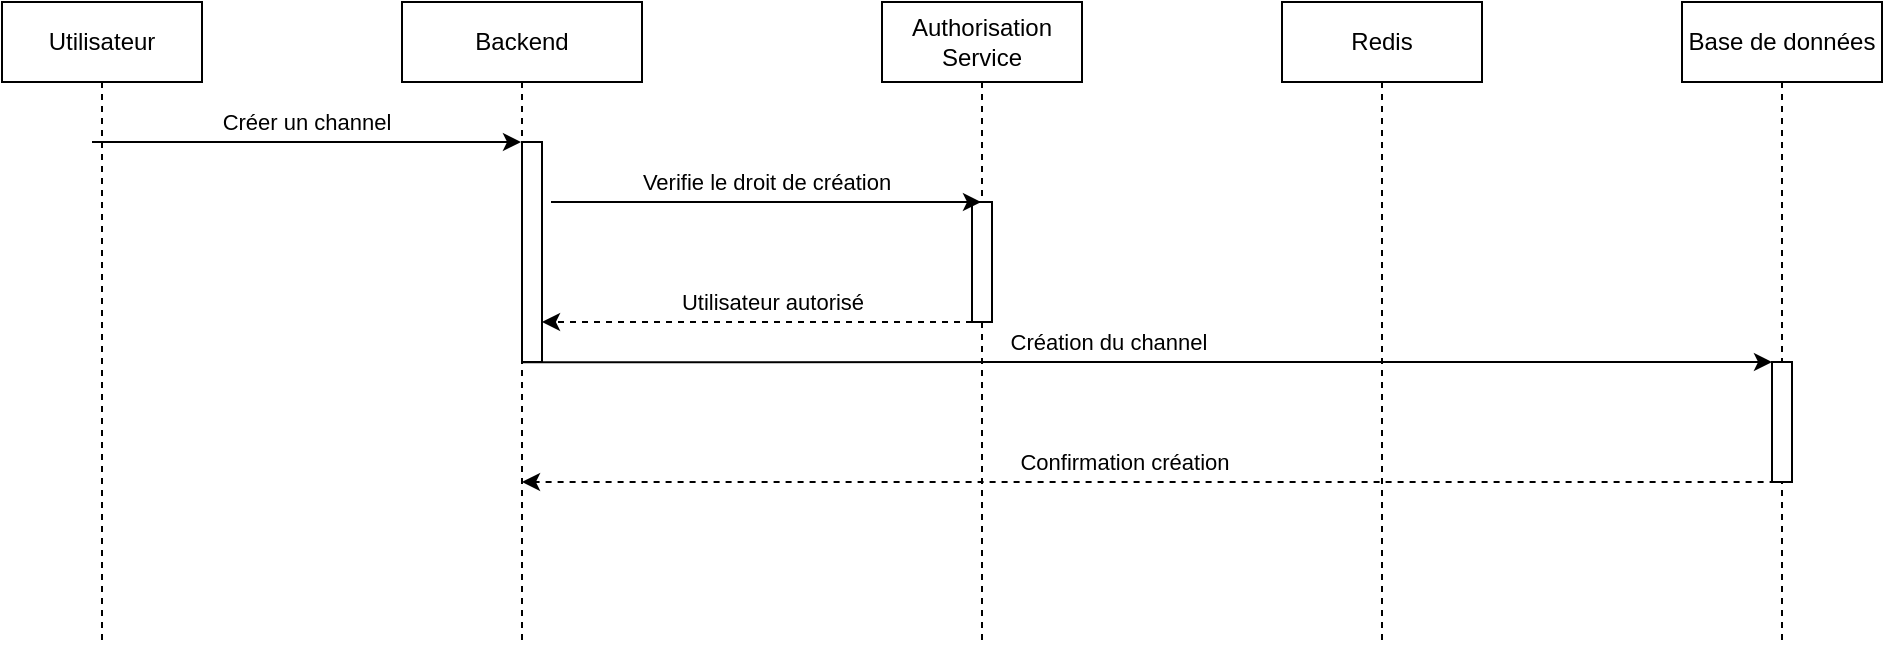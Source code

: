 <mxfile>
    <diagram name="Page-1" id="2YBvvXClWsGukQMizWep">
        <mxGraphModel dx="329" dy="490" grid="1" gridSize="10" guides="1" tooltips="1" connect="1" arrows="1" fold="1" page="1" pageScale="1" pageWidth="850" pageHeight="1100" background="none" math="0" shadow="0">
            <root>
                <mxCell id="0"/>
                <mxCell id="1" parent="0"/>
                <mxCell id="gIgCATBuBZRof1xgLh5w-1" value="Utilisateur" style="shape=umlLifeline;perimeter=lifelinePerimeter;whiteSpace=wrap;html=1;container=0;dropTarget=0;collapsible=0;recursiveResize=0;outlineConnect=0;portConstraint=eastwest;newEdgeStyle={&quot;edgeStyle&quot;:&quot;elbowEdgeStyle&quot;,&quot;elbow&quot;:&quot;vertical&quot;,&quot;curved&quot;:0,&quot;rounded&quot;:0};" parent="1" vertex="1">
                    <mxGeometry x="50" y="40" width="100" height="320" as="geometry"/>
                </mxCell>
                <mxCell id="gIgCATBuBZRof1xgLh5w-2" value="Authorisation Service" style="shape=umlLifeline;perimeter=lifelinePerimeter;whiteSpace=wrap;html=1;container=0;dropTarget=0;collapsible=0;recursiveResize=0;outlineConnect=0;portConstraint=eastwest;newEdgeStyle={&quot;edgeStyle&quot;:&quot;elbowEdgeStyle&quot;,&quot;elbow&quot;:&quot;vertical&quot;,&quot;curved&quot;:0,&quot;rounded&quot;:0};" parent="1" vertex="1">
                    <mxGeometry x="490" y="40" width="100" height="320" as="geometry"/>
                </mxCell>
                <mxCell id="gIgCATBuBZRof1xgLh5w-3" value="" style="html=1;points=[];perimeter=orthogonalPerimeter;outlineConnect=0;targetShapes=umlLifeline;portConstraint=eastwest;newEdgeStyle={&quot;edgeStyle&quot;:&quot;elbowEdgeStyle&quot;,&quot;elbow&quot;:&quot;vertical&quot;,&quot;curved&quot;:0,&quot;rounded&quot;:0};" parent="gIgCATBuBZRof1xgLh5w-2" vertex="1">
                    <mxGeometry x="45" y="100" width="10" height="60" as="geometry"/>
                </mxCell>
                <mxCell id="gIgCATBuBZRof1xgLh5w-4" value="Backend" style="shape=umlLifeline;perimeter=lifelinePerimeter;whiteSpace=wrap;html=1;container=0;dropTarget=0;collapsible=0;recursiveResize=0;outlineConnect=0;portConstraint=eastwest;newEdgeStyle={&quot;edgeStyle&quot;:&quot;elbowEdgeStyle&quot;,&quot;elbow&quot;:&quot;vertical&quot;,&quot;curved&quot;:0,&quot;rounded&quot;:0};" parent="1" vertex="1">
                    <mxGeometry x="250" y="40" width="120" height="320" as="geometry"/>
                </mxCell>
                <mxCell id="gIgCATBuBZRof1xgLh5w-5" value="" style="html=1;points=[];perimeter=orthogonalPerimeter;outlineConnect=0;targetShapes=umlLifeline;portConstraint=eastwest;newEdgeStyle={&quot;edgeStyle&quot;:&quot;elbowEdgeStyle&quot;,&quot;elbow&quot;:&quot;vertical&quot;,&quot;curved&quot;:0,&quot;rounded&quot;:0};" parent="gIgCATBuBZRof1xgLh5w-4" vertex="1">
                    <mxGeometry x="60" y="70" width="10" height="110" as="geometry"/>
                </mxCell>
                <mxCell id="gIgCATBuBZRof1xgLh5w-6" value="" style="endArrow=classic;html=1;rounded=0;" parent="1" target="gIgCATBuBZRof1xgLh5w-4" edge="1">
                    <mxGeometry width="50" height="50" relative="1" as="geometry">
                        <mxPoint x="95" y="110" as="sourcePoint"/>
                        <mxPoint x="450" y="110" as="targetPoint"/>
                    </mxGeometry>
                </mxCell>
                <mxCell id="gIgCATBuBZRof1xgLh5w-7" value="Créer un channel" style="edgeLabel;html=1;align=center;verticalAlign=middle;resizable=0;points=[];" parent="gIgCATBuBZRof1xgLh5w-6" vertex="1" connectable="0">
                    <mxGeometry x="-0.028" relative="1" as="geometry">
                        <mxPoint x="3" y="-10" as="offset"/>
                    </mxGeometry>
                </mxCell>
                <mxCell id="gIgCATBuBZRof1xgLh5w-10" value="" style="endArrow=classic;html=1;rounded=0;" parent="1" edge="1">
                    <mxGeometry width="50" height="50" relative="1" as="geometry">
                        <mxPoint x="324.5" y="140" as="sourcePoint"/>
                        <mxPoint x="539.5" y="140" as="targetPoint"/>
                    </mxGeometry>
                </mxCell>
                <mxCell id="gIgCATBuBZRof1xgLh5w-11" value="Verifie le droit de création" style="edgeLabel;html=1;align=center;verticalAlign=middle;resizable=0;points=[];" parent="gIgCATBuBZRof1xgLh5w-10" vertex="1" connectable="0">
                    <mxGeometry x="-0.028" relative="1" as="geometry">
                        <mxPoint x="3" y="-10" as="offset"/>
                    </mxGeometry>
                </mxCell>
                <mxCell id="gIgCATBuBZRof1xgLh5w-12" value="Redis" style="shape=umlLifeline;perimeter=lifelinePerimeter;whiteSpace=wrap;html=1;container=0;dropTarget=0;collapsible=0;recursiveResize=0;outlineConnect=0;portConstraint=eastwest;newEdgeStyle={&quot;edgeStyle&quot;:&quot;elbowEdgeStyle&quot;,&quot;elbow&quot;:&quot;vertical&quot;,&quot;curved&quot;:0,&quot;rounded&quot;:0};" parent="1" vertex="1">
                    <mxGeometry x="690" y="40" width="100" height="320" as="geometry"/>
                </mxCell>
                <mxCell id="gIgCATBuBZRof1xgLh5w-14" value="" style="endArrow=classic;html=1;rounded=0;exitX=0.501;exitY=0.278;exitDx=0;exitDy=0;exitPerimeter=0;" parent="1" edge="1">
                    <mxGeometry width="50" height="50" relative="1" as="geometry">
                        <mxPoint x="310.12" y="220.16" as="sourcePoint"/>
                        <mxPoint x="935.0" y="220" as="targetPoint"/>
                        <Array as="points">
                            <mxPoint x="670" y="220"/>
                        </Array>
                    </mxGeometry>
                </mxCell>
                <mxCell id="gIgCATBuBZRof1xgLh5w-15" value="Création du channel" style="edgeLabel;html=1;align=center;verticalAlign=middle;resizable=0;points=[];" parent="gIgCATBuBZRof1xgLh5w-14" vertex="1" connectable="0">
                    <mxGeometry x="-0.109" y="4" relative="1" as="geometry">
                        <mxPoint x="14" y="-6" as="offset"/>
                    </mxGeometry>
                </mxCell>
                <mxCell id="gIgCATBuBZRof1xgLh5w-16" value="" style="endArrow=classic;html=1;rounded=0;dashed=1;" parent="1" source="gIgCATBuBZRof1xgLh5w-3" edge="1">
                    <mxGeometry width="50" height="50" relative="1" as="geometry">
                        <mxPoint x="739.5" y="260" as="sourcePoint"/>
                        <mxPoint x="320" y="200" as="targetPoint"/>
                        <Array as="points">
                            <mxPoint x="440" y="200"/>
                        </Array>
                    </mxGeometry>
                </mxCell>
                <mxCell id="gIgCATBuBZRof1xgLh5w-17" value="Utilisateur autorisé" style="edgeLabel;html=1;align=center;verticalAlign=middle;resizable=0;points=[];" parent="gIgCATBuBZRof1xgLh5w-16" vertex="1" connectable="0">
                    <mxGeometry x="-0.082" relative="1" as="geometry">
                        <mxPoint x="-2" y="-10" as="offset"/>
                    </mxGeometry>
                </mxCell>
                <mxCell id="gIgCATBuBZRof1xgLh5w-18" value="Base de données" style="shape=umlLifeline;perimeter=lifelinePerimeter;whiteSpace=wrap;html=1;container=0;dropTarget=0;collapsible=0;recursiveResize=0;outlineConnect=0;portConstraint=eastwest;newEdgeStyle={&quot;edgeStyle&quot;:&quot;elbowEdgeStyle&quot;,&quot;elbow&quot;:&quot;vertical&quot;,&quot;curved&quot;:0,&quot;rounded&quot;:0};" parent="1" vertex="1">
                    <mxGeometry x="890" y="40" width="100" height="320" as="geometry"/>
                </mxCell>
                <mxCell id="gIgCATBuBZRof1xgLh5w-13" value="" style="html=1;points=[];perimeter=orthogonalPerimeter;outlineConnect=0;targetShapes=umlLifeline;portConstraint=eastwest;newEdgeStyle={&quot;edgeStyle&quot;:&quot;elbowEdgeStyle&quot;,&quot;elbow&quot;:&quot;vertical&quot;,&quot;curved&quot;:0,&quot;rounded&quot;:0};" parent="gIgCATBuBZRof1xgLh5w-18" vertex="1">
                    <mxGeometry x="45" y="180" width="10" height="60" as="geometry"/>
                </mxCell>
                <mxCell id="gIgCATBuBZRof1xgLh5w-91" value="" style="endArrow=classic;html=1;rounded=0;dashed=1;" parent="1" target="gIgCATBuBZRof1xgLh5w-4" edge="1">
                    <mxGeometry width="50" height="50" relative="1" as="geometry">
                        <mxPoint x="942.8" y="280" as="sourcePoint"/>
                        <mxPoint x="90.0" y="280" as="targetPoint"/>
                    </mxGeometry>
                </mxCell>
                <mxCell id="gIgCATBuBZRof1xgLh5w-93" value="Confirmation création" style="edgeLabel;html=1;align=center;verticalAlign=middle;resizable=0;points=[];" parent="gIgCATBuBZRof1xgLh5w-91" vertex="1" connectable="0">
                    <mxGeometry x="-0.022" y="1" relative="1" as="geometry">
                        <mxPoint x="-23" y="-11" as="offset"/>
                    </mxGeometry>
                </mxCell>
            </root>
        </mxGraphModel>
    </diagram>
</mxfile>